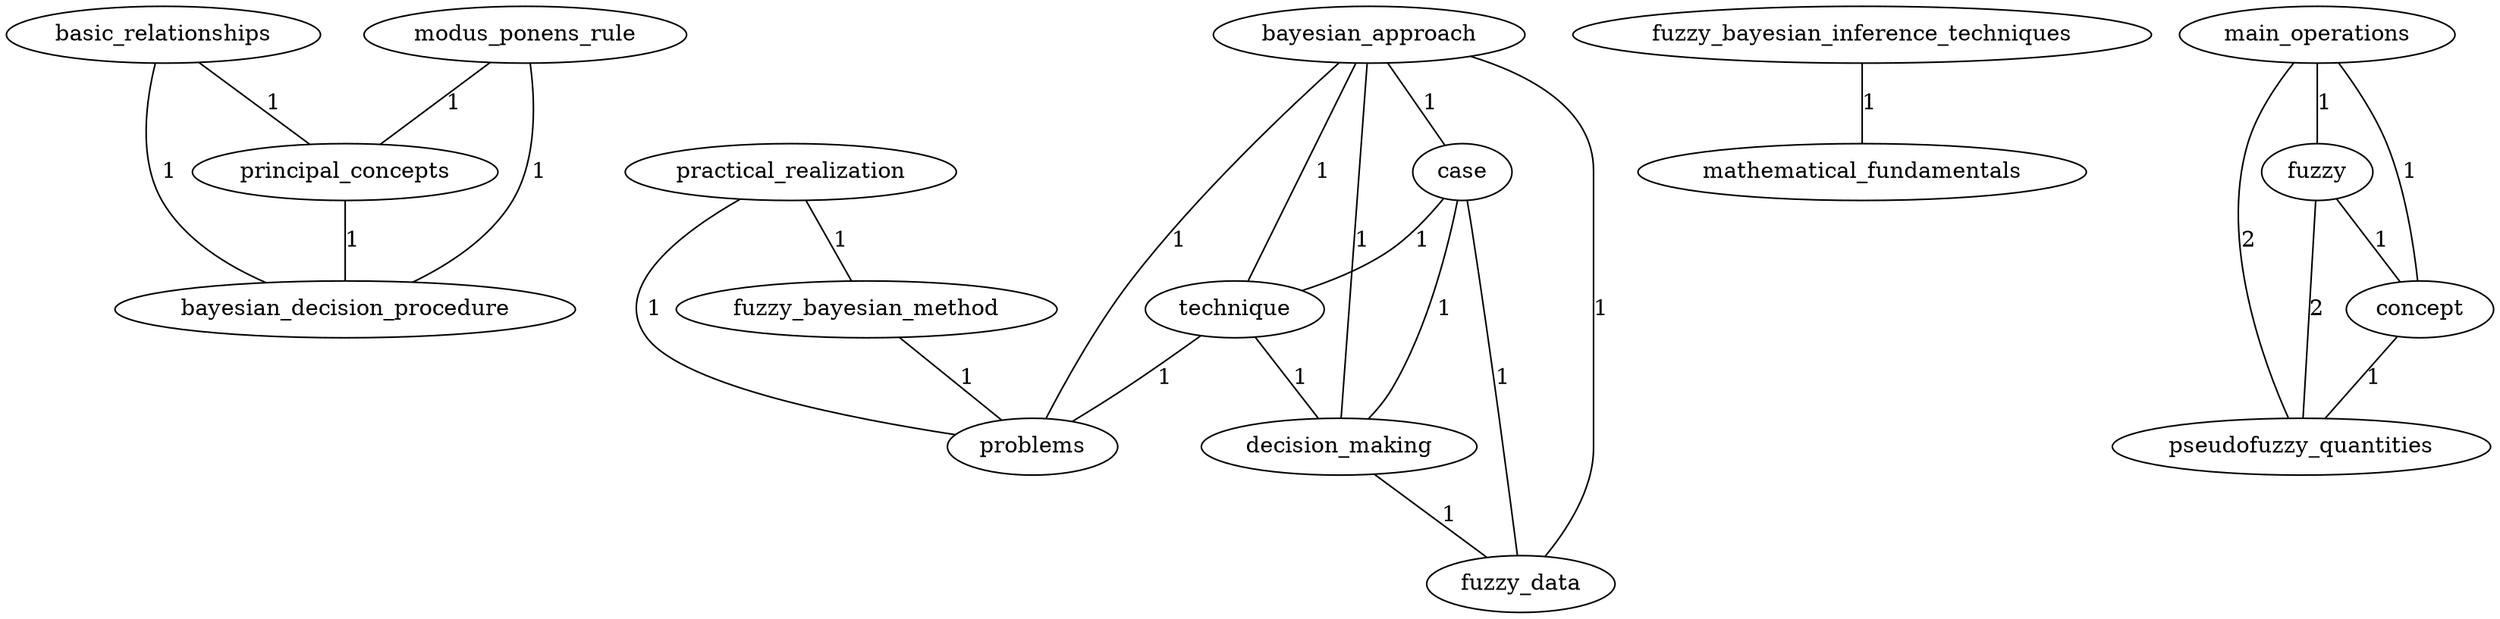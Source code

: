 graph phrases {
  basic_relationships--principal_concepts [label=1]
  basic_relationships--bayesian_decision_procedure [label=1]
  bayesian_approach--problems [label=1]
  case--technique [label=1]
  case--decision_making [label=1]
  case--fuzzy_data [label=1]
  fuzzy_bayesian_inference_techniques--mathematical_fundamentals [label=1]
  main_operations--fuzzy [label=1]
  main_operations--pseudofuzzy_quantities [label=2]
  main_operations--concept [label=1]
  practical_realization--problems [label=1]
  modus_ponens_rule--principal_concepts [label=1]
  modus_ponens_rule--bayesian_decision_procedure [label=1]
  fuzzy--pseudofuzzy_quantities [label=2]
  fuzzy--concept [label=1]
  technique--decision_making [label=1]
  technique--problems [label=1]
  principal_concepts--bayesian_decision_procedure [label=1]
  concept--pseudofuzzy_quantities [label=1]
  decision_making--fuzzy_data [label=1]
  bayesian_approach--fuzzy_data [label=1]
  bayesian_approach--case [label=1]
  bayesian_approach--technique [label=1]
  bayesian_approach--decision_making [label=1]
  fuzzy_bayesian_method--problems [label=1]
  practical_realization--fuzzy_bayesian_method [label=1]
}

